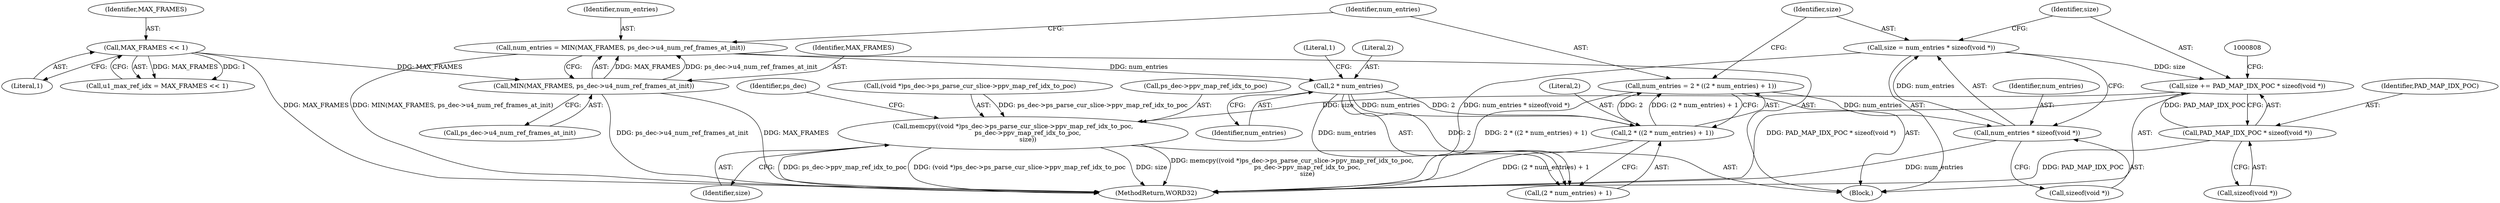 digraph "0_Android_943323f1d9d3dd5c2634deb26cbe72343ca6b3db_0@API" {
"1000800" [label="(Call,size += PAD_MAP_IDX_POC * sizeof(void *))"];
"1000802" [label="(Call,PAD_MAP_IDX_POC * sizeof(void *))"];
"1000794" [label="(Call,size = num_entries * sizeof(void *))"];
"1000796" [label="(Call,num_entries * sizeof(void *))"];
"1000785" [label="(Call,num_entries = 2 * ((2 * num_entries) + 1))"];
"1000787" [label="(Call,2 * ((2 * num_entries) + 1))"];
"1000790" [label="(Call,2 * num_entries)"];
"1000778" [label="(Call,num_entries = MIN(MAX_FRAMES, ps_dec->u4_num_ref_frames_at_init))"];
"1000780" [label="(Call,MIN(MAX_FRAMES, ps_dec->u4_num_ref_frames_at_init))"];
"1000288" [label="(Call,MAX_FRAMES << 1)"];
"1000806" [label="(Call,memcpy((void *)ps_dec->ps_parse_cur_slice->ppv_map_ref_idx_to_poc,\n               ps_dec->ppv_map_ref_idx_to_poc,\n               size))"];
"1000817" [label="(Identifier,size)"];
"1000791" [label="(Literal,2)"];
"1000797" [label="(Identifier,num_entries)"];
"1000822" [label="(Identifier,ps_dec)"];
"1000814" [label="(Call,ps_dec->ppv_map_ref_idx_to_poc)"];
"1000785" [label="(Call,num_entries = 2 * ((2 * num_entries) + 1))"];
"1000794" [label="(Call,size = num_entries * sizeof(void *))"];
"1000789" [label="(Call,(2 * num_entries) + 1)"];
"1000798" [label="(Call,sizeof(void *))"];
"1000804" [label="(Call,sizeof(void *))"];
"1000779" [label="(Identifier,num_entries)"];
"1000775" [label="(Block,)"];
"1000778" [label="(Call,num_entries = MIN(MAX_FRAMES, ps_dec->u4_num_ref_frames_at_init))"];
"1000793" [label="(Literal,1)"];
"1000803" [label="(Identifier,PAD_MAP_IDX_POC)"];
"1000788" [label="(Literal,2)"];
"1000782" [label="(Call,ps_dec->u4_num_ref_frames_at_init)"];
"1001224" [label="(MethodReturn,WORD32)"];
"1000806" [label="(Call,memcpy((void *)ps_dec->ps_parse_cur_slice->ppv_map_ref_idx_to_poc,\n               ps_dec->ppv_map_ref_idx_to_poc,\n               size))"];
"1000792" [label="(Identifier,num_entries)"];
"1000288" [label="(Call,MAX_FRAMES << 1)"];
"1000790" [label="(Call,2 * num_entries)"];
"1000290" [label="(Literal,1)"];
"1000289" [label="(Identifier,MAX_FRAMES)"];
"1000802" [label="(Call,PAD_MAP_IDX_POC * sizeof(void *))"];
"1000807" [label="(Call,(void *)ps_dec->ps_parse_cur_slice->ppv_map_ref_idx_to_poc)"];
"1000801" [label="(Identifier,size)"];
"1000786" [label="(Identifier,num_entries)"];
"1000286" [label="(Call,u1_max_ref_idx = MAX_FRAMES << 1)"];
"1000795" [label="(Identifier,size)"];
"1000781" [label="(Identifier,MAX_FRAMES)"];
"1000780" [label="(Call,MIN(MAX_FRAMES, ps_dec->u4_num_ref_frames_at_init))"];
"1000787" [label="(Call,2 * ((2 * num_entries) + 1))"];
"1000796" [label="(Call,num_entries * sizeof(void *))"];
"1000800" [label="(Call,size += PAD_MAP_IDX_POC * sizeof(void *))"];
"1000800" -> "1000775"  [label="AST: "];
"1000800" -> "1000802"  [label="CFG: "];
"1000801" -> "1000800"  [label="AST: "];
"1000802" -> "1000800"  [label="AST: "];
"1000808" -> "1000800"  [label="CFG: "];
"1000800" -> "1001224"  [label="DDG: PAD_MAP_IDX_POC * sizeof(void *)"];
"1000802" -> "1000800"  [label="DDG: PAD_MAP_IDX_POC"];
"1000794" -> "1000800"  [label="DDG: size"];
"1000800" -> "1000806"  [label="DDG: size"];
"1000802" -> "1000804"  [label="CFG: "];
"1000803" -> "1000802"  [label="AST: "];
"1000804" -> "1000802"  [label="AST: "];
"1000802" -> "1001224"  [label="DDG: PAD_MAP_IDX_POC"];
"1000794" -> "1000775"  [label="AST: "];
"1000794" -> "1000796"  [label="CFG: "];
"1000795" -> "1000794"  [label="AST: "];
"1000796" -> "1000794"  [label="AST: "];
"1000801" -> "1000794"  [label="CFG: "];
"1000794" -> "1001224"  [label="DDG: num_entries * sizeof(void *)"];
"1000796" -> "1000794"  [label="DDG: num_entries"];
"1000796" -> "1000798"  [label="CFG: "];
"1000797" -> "1000796"  [label="AST: "];
"1000798" -> "1000796"  [label="AST: "];
"1000796" -> "1001224"  [label="DDG: num_entries"];
"1000785" -> "1000796"  [label="DDG: num_entries"];
"1000785" -> "1000775"  [label="AST: "];
"1000785" -> "1000787"  [label="CFG: "];
"1000786" -> "1000785"  [label="AST: "];
"1000787" -> "1000785"  [label="AST: "];
"1000795" -> "1000785"  [label="CFG: "];
"1000785" -> "1001224"  [label="DDG: 2 * ((2 * num_entries) + 1)"];
"1000787" -> "1000785"  [label="DDG: 2"];
"1000787" -> "1000785"  [label="DDG: (2 * num_entries) + 1"];
"1000787" -> "1000789"  [label="CFG: "];
"1000788" -> "1000787"  [label="AST: "];
"1000789" -> "1000787"  [label="AST: "];
"1000787" -> "1001224"  [label="DDG: (2 * num_entries) + 1"];
"1000790" -> "1000787"  [label="DDG: 2"];
"1000790" -> "1000787"  [label="DDG: num_entries"];
"1000790" -> "1000789"  [label="AST: "];
"1000790" -> "1000792"  [label="CFG: "];
"1000791" -> "1000790"  [label="AST: "];
"1000792" -> "1000790"  [label="AST: "];
"1000793" -> "1000790"  [label="CFG: "];
"1000790" -> "1000789"  [label="DDG: 2"];
"1000790" -> "1000789"  [label="DDG: num_entries"];
"1000778" -> "1000790"  [label="DDG: num_entries"];
"1000778" -> "1000775"  [label="AST: "];
"1000778" -> "1000780"  [label="CFG: "];
"1000779" -> "1000778"  [label="AST: "];
"1000780" -> "1000778"  [label="AST: "];
"1000786" -> "1000778"  [label="CFG: "];
"1000778" -> "1001224"  [label="DDG: MIN(MAX_FRAMES, ps_dec->u4_num_ref_frames_at_init)"];
"1000780" -> "1000778"  [label="DDG: MAX_FRAMES"];
"1000780" -> "1000778"  [label="DDG: ps_dec->u4_num_ref_frames_at_init"];
"1000780" -> "1000782"  [label="CFG: "];
"1000781" -> "1000780"  [label="AST: "];
"1000782" -> "1000780"  [label="AST: "];
"1000780" -> "1001224"  [label="DDG: MAX_FRAMES"];
"1000780" -> "1001224"  [label="DDG: ps_dec->u4_num_ref_frames_at_init"];
"1000288" -> "1000780"  [label="DDG: MAX_FRAMES"];
"1000288" -> "1000286"  [label="AST: "];
"1000288" -> "1000290"  [label="CFG: "];
"1000289" -> "1000288"  [label="AST: "];
"1000290" -> "1000288"  [label="AST: "];
"1000286" -> "1000288"  [label="CFG: "];
"1000288" -> "1001224"  [label="DDG: MAX_FRAMES"];
"1000288" -> "1000286"  [label="DDG: MAX_FRAMES"];
"1000288" -> "1000286"  [label="DDG: 1"];
"1000806" -> "1000775"  [label="AST: "];
"1000806" -> "1000817"  [label="CFG: "];
"1000807" -> "1000806"  [label="AST: "];
"1000814" -> "1000806"  [label="AST: "];
"1000817" -> "1000806"  [label="AST: "];
"1000822" -> "1000806"  [label="CFG: "];
"1000806" -> "1001224"  [label="DDG: (void *)ps_dec->ps_parse_cur_slice->ppv_map_ref_idx_to_poc"];
"1000806" -> "1001224"  [label="DDG: size"];
"1000806" -> "1001224"  [label="DDG: memcpy((void *)ps_dec->ps_parse_cur_slice->ppv_map_ref_idx_to_poc,\n               ps_dec->ppv_map_ref_idx_to_poc,\n               size)"];
"1000806" -> "1001224"  [label="DDG: ps_dec->ppv_map_ref_idx_to_poc"];
"1000807" -> "1000806"  [label="DDG: ps_dec->ps_parse_cur_slice->ppv_map_ref_idx_to_poc"];
}

